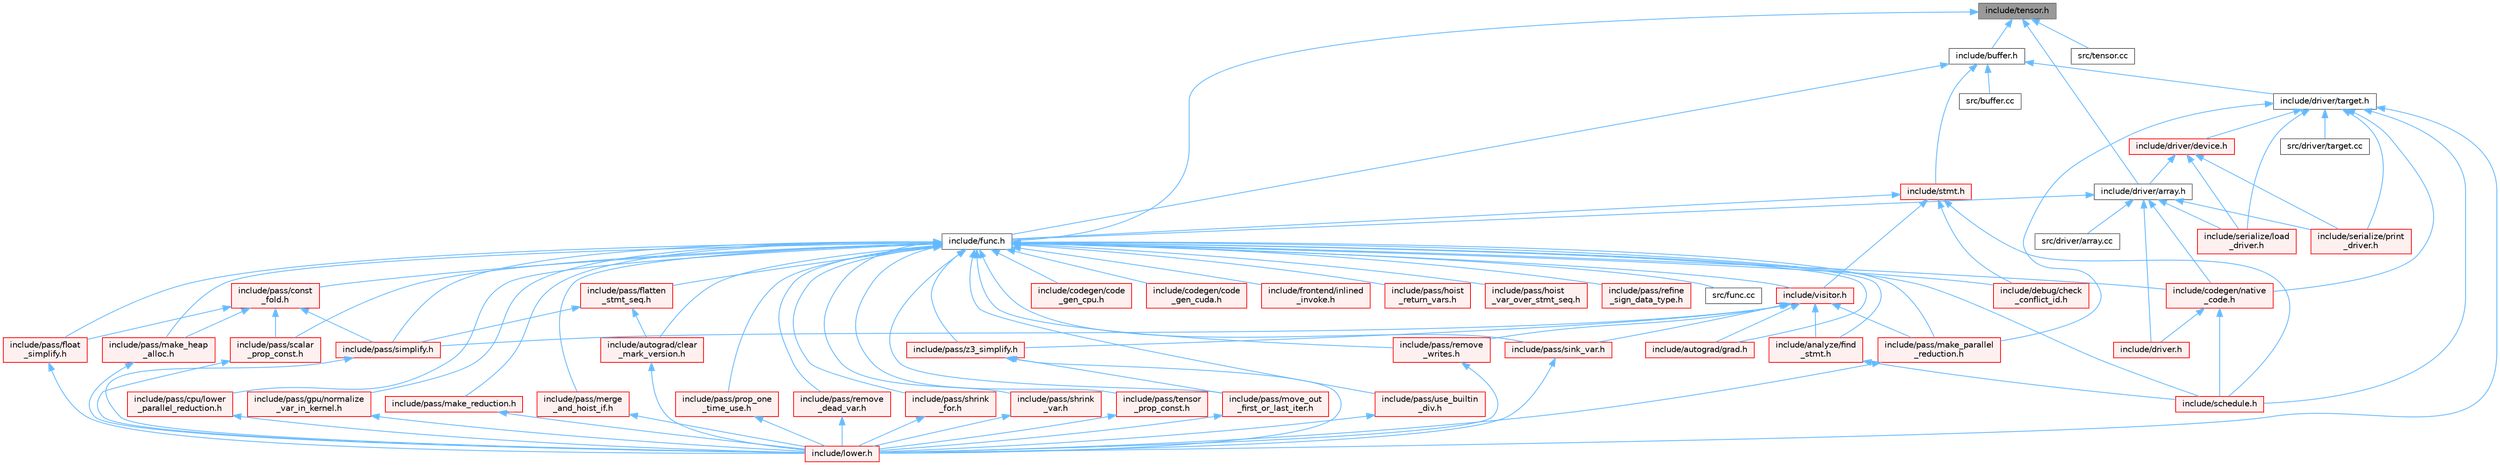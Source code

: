 digraph "include/tensor.h"
{
 // LATEX_PDF_SIZE
  bgcolor="transparent";
  edge [fontname=Helvetica,fontsize=10,labelfontname=Helvetica,labelfontsize=10];
  node [fontname=Helvetica,fontsize=10,shape=box,height=0.2,width=0.4];
  Node1 [label="include/tensor.h",height=0.2,width=0.4,color="gray40", fillcolor="grey60", style="filled", fontcolor="black",tooltip=" "];
  Node1 -> Node2 [dir="back",color="steelblue1",style="solid"];
  Node2 [label="include/buffer.h",height=0.2,width=0.4,color="grey40", fillcolor="white", style="filled",URL="$buffer_8h.html",tooltip=" "];
  Node2 -> Node3 [dir="back",color="steelblue1",style="solid"];
  Node3 [label="include/driver/target.h",height=0.2,width=0.4,color="grey40", fillcolor="white", style="filled",URL="$target_8h.html",tooltip=" "];
  Node3 -> Node4 [dir="back",color="steelblue1",style="solid"];
  Node4 [label="include/codegen/native\l_code.h",height=0.2,width=0.4,color="red", fillcolor="#FFF0F0", style="filled",URL="$native__code_8h.html",tooltip=" "];
  Node4 -> Node20 [dir="back",color="steelblue1",style="solid"];
  Node20 [label="include/driver.h",height=0.2,width=0.4,color="red", fillcolor="#FFF0F0", style="filled",URL="$driver_8h.html",tooltip=" "];
  Node4 -> Node22 [dir="back",color="steelblue1",style="solid"];
  Node22 [label="include/schedule.h",height=0.2,width=0.4,color="red", fillcolor="#FFF0F0", style="filled",URL="$schedule_8h.html",tooltip=" "];
  Node3 -> Node55 [dir="back",color="steelblue1",style="solid"];
  Node55 [label="include/driver/device.h",height=0.2,width=0.4,color="red", fillcolor="#FFF0F0", style="filled",URL="$device_8h.html",tooltip=" "];
  Node55 -> Node56 [dir="back",color="steelblue1",style="solid"];
  Node56 [label="include/driver/array.h",height=0.2,width=0.4,color="grey40", fillcolor="white", style="filled",URL="$array_8h.html",tooltip=" "];
  Node56 -> Node4 [dir="back",color="steelblue1",style="solid"];
  Node56 -> Node20 [dir="back",color="steelblue1",style="solid"];
  Node56 -> Node57 [dir="back",color="steelblue1",style="solid"];
  Node57 [label="include/func.h",height=0.2,width=0.4,color="grey40", fillcolor="white", style="filled",URL="$func_8h.html",tooltip=" "];
  Node57 -> Node58 [dir="back",color="steelblue1",style="solid"];
  Node58 [label="include/analyze/find\l_stmt.h",height=0.2,width=0.4,color="red", fillcolor="#FFF0F0", style="filled",URL="$find__stmt_8h.html",tooltip=" "];
  Node58 -> Node22 [dir="back",color="steelblue1",style="solid"];
  Node57 -> Node127 [dir="back",color="steelblue1",style="solid"];
  Node127 [label="include/autograd/clear\l_mark_version.h",height=0.2,width=0.4,color="red", fillcolor="#FFF0F0", style="filled",URL="$clear__mark__version_8h.html",tooltip=" "];
  Node127 -> Node69 [dir="back",color="steelblue1",style="solid"];
  Node69 [label="include/lower.h",height=0.2,width=0.4,color="red", fillcolor="#FFF0F0", style="filled",URL="$lower_8h.html",tooltip=" "];
  Node57 -> Node128 [dir="back",color="steelblue1",style="solid"];
  Node128 [label="include/autograd/grad.h",height=0.2,width=0.4,color="red", fillcolor="#FFF0F0", style="filled",URL="$grad_8h.html",tooltip=" "];
  Node57 -> Node7 [dir="back",color="steelblue1",style="solid"];
  Node7 [label="include/codegen/code\l_gen_cpu.h",height=0.2,width=0.4,color="red", fillcolor="#FFF0F0", style="filled",URL="$code__gen__cpu_8h.html",tooltip=" "];
  Node57 -> Node10 [dir="back",color="steelblue1",style="solid"];
  Node10 [label="include/codegen/code\l_gen_cuda.h",height=0.2,width=0.4,color="red", fillcolor="#FFF0F0", style="filled",URL="$code__gen__cuda_8h.html",tooltip=" "];
  Node57 -> Node4 [dir="back",color="steelblue1",style="solid"];
  Node57 -> Node129 [dir="back",color="steelblue1",style="solid"];
  Node129 [label="include/debug/check\l_conflict_id.h",height=0.2,width=0.4,color="red", fillcolor="#FFF0F0", style="filled",URL="$check__conflict__id_8h.html",tooltip=" "];
  Node57 -> Node131 [dir="back",color="steelblue1",style="solid"];
  Node131 [label="include/frontend/inlined\l_invoke.h",height=0.2,width=0.4,color="red", fillcolor="#FFF0F0", style="filled",URL="$inlined__invoke_8h.html",tooltip=" "];
  Node57 -> Node132 [dir="back",color="steelblue1",style="solid"];
  Node132 [label="include/pass/const\l_fold.h",height=0.2,width=0.4,color="red", fillcolor="#FFF0F0", style="filled",URL="$const__fold_8h.html",tooltip=" "];
  Node132 -> Node134 [dir="back",color="steelblue1",style="solid"];
  Node134 [label="include/pass/float\l_simplify.h",height=0.2,width=0.4,color="red", fillcolor="#FFF0F0", style="filled",URL="$float__simplify_8h.html",tooltip=" "];
  Node134 -> Node69 [dir="back",color="steelblue1",style="solid"];
  Node132 -> Node136 [dir="back",color="steelblue1",style="solid"];
  Node136 [label="include/pass/make_heap\l_alloc.h",height=0.2,width=0.4,color="red", fillcolor="#FFF0F0", style="filled",URL="$make__heap__alloc_8h.html",tooltip=" "];
  Node136 -> Node69 [dir="back",color="steelblue1",style="solid"];
  Node132 -> Node137 [dir="back",color="steelblue1",style="solid"];
  Node137 [label="include/pass/scalar\l_prop_const.h",height=0.2,width=0.4,color="red", fillcolor="#FFF0F0", style="filled",URL="$scalar__prop__const_8h.html",tooltip=" "];
  Node137 -> Node69 [dir="back",color="steelblue1",style="solid"];
  Node132 -> Node84 [dir="back",color="steelblue1",style="solid"];
  Node84 [label="include/pass/simplify.h",height=0.2,width=0.4,color="red", fillcolor="#FFF0F0", style="filled",URL="$simplify_8h.html",tooltip=" "];
  Node84 -> Node69 [dir="back",color="steelblue1",style="solid"];
  Node57 -> Node139 [dir="back",color="steelblue1",style="solid"];
  Node139 [label="include/pass/cpu/lower\l_parallel_reduction.h",height=0.2,width=0.4,color="red", fillcolor="#FFF0F0", style="filled",URL="$cpu_2lower__parallel__reduction_8h.html",tooltip=" "];
  Node139 -> Node69 [dir="back",color="steelblue1",style="solid"];
  Node57 -> Node140 [dir="back",color="steelblue1",style="solid"];
  Node140 [label="include/pass/flatten\l_stmt_seq.h",height=0.2,width=0.4,color="red", fillcolor="#FFF0F0", style="filled",URL="$flatten__stmt__seq_8h.html",tooltip=" "];
  Node140 -> Node127 [dir="back",color="steelblue1",style="solid"];
  Node140 -> Node84 [dir="back",color="steelblue1",style="solid"];
  Node57 -> Node134 [dir="back",color="steelblue1",style="solid"];
  Node57 -> Node97 [dir="back",color="steelblue1",style="solid"];
  Node97 [label="include/pass/gpu/normalize\l_var_in_kernel.h",height=0.2,width=0.4,color="red", fillcolor="#FFF0F0", style="filled",URL="$normalize__var__in__kernel_8h.html",tooltip=" "];
  Node97 -> Node69 [dir="back",color="steelblue1",style="solid"];
  Node57 -> Node144 [dir="back",color="steelblue1",style="solid"];
  Node144 [label="include/pass/hoist\l_return_vars.h",height=0.2,width=0.4,color="red", fillcolor="#FFF0F0", style="filled",URL="$hoist__return__vars_8h.html",tooltip=" "];
  Node57 -> Node146 [dir="back",color="steelblue1",style="solid"];
  Node146 [label="include/pass/hoist\l_var_over_stmt_seq.h",height=0.2,width=0.4,color="red", fillcolor="#FFF0F0", style="filled",URL="$hoist__var__over__stmt__seq_8h.html",tooltip=" "];
  Node57 -> Node136 [dir="back",color="steelblue1",style="solid"];
  Node57 -> Node147 [dir="back",color="steelblue1",style="solid"];
  Node147 [label="include/pass/make_parallel\l_reduction.h",height=0.2,width=0.4,color="red", fillcolor="#FFF0F0", style="filled",URL="$make__parallel__reduction_8h.html",tooltip=" "];
  Node147 -> Node69 [dir="back",color="steelblue1",style="solid"];
  Node57 -> Node148 [dir="back",color="steelblue1",style="solid"];
  Node148 [label="include/pass/make_reduction.h",height=0.2,width=0.4,color="red", fillcolor="#FFF0F0", style="filled",URL="$make__reduction_8h.html",tooltip=" "];
  Node148 -> Node69 [dir="back",color="steelblue1",style="solid"];
  Node57 -> Node149 [dir="back",color="steelblue1",style="solid"];
  Node149 [label="include/pass/merge\l_and_hoist_if.h",height=0.2,width=0.4,color="red", fillcolor="#FFF0F0", style="filled",URL="$merge__and__hoist__if_8h.html",tooltip=" "];
  Node149 -> Node69 [dir="back",color="steelblue1",style="solid"];
  Node57 -> Node150 [dir="back",color="steelblue1",style="solid"];
  Node150 [label="include/pass/move_out\l_first_or_last_iter.h",height=0.2,width=0.4,color="red", fillcolor="#FFF0F0", style="filled",URL="$move__out__first__or__last__iter_8h.html",tooltip=" "];
  Node150 -> Node69 [dir="back",color="steelblue1",style="solid"];
  Node57 -> Node152 [dir="back",color="steelblue1",style="solid"];
  Node152 [label="include/pass/prop_one\l_time_use.h",height=0.2,width=0.4,color="red", fillcolor="#FFF0F0", style="filled",URL="$prop__one__time__use_8h.html",tooltip=" "];
  Node152 -> Node69 [dir="back",color="steelblue1",style="solid"];
  Node57 -> Node153 [dir="back",color="steelblue1",style="solid"];
  Node153 [label="include/pass/refine\l_sign_data_type.h",height=0.2,width=0.4,color="red", fillcolor="#FFF0F0", style="filled",URL="$refine__sign__data__type_8h.html",tooltip=" "];
  Node57 -> Node155 [dir="back",color="steelblue1",style="solid"];
  Node155 [label="include/pass/remove\l_dead_var.h",height=0.2,width=0.4,color="red", fillcolor="#FFF0F0", style="filled",URL="$remove__dead__var_8h.html",tooltip=" "];
  Node155 -> Node69 [dir="back",color="steelblue1",style="solid"];
  Node57 -> Node156 [dir="back",color="steelblue1",style="solid"];
  Node156 [label="include/pass/remove\l_writes.h",height=0.2,width=0.4,color="red", fillcolor="#FFF0F0", style="filled",URL="$remove__writes_8h.html",tooltip=" "];
  Node156 -> Node69 [dir="back",color="steelblue1",style="solid"];
  Node57 -> Node137 [dir="back",color="steelblue1",style="solid"];
  Node57 -> Node68 [dir="back",color="steelblue1",style="solid"];
  Node68 [label="include/pass/shrink\l_for.h",height=0.2,width=0.4,color="red", fillcolor="#FFF0F0", style="filled",URL="$shrink__for_8h.html",tooltip=" "];
  Node68 -> Node69 [dir="back",color="steelblue1",style="solid"];
  Node57 -> Node82 [dir="back",color="steelblue1",style="solid"];
  Node82 [label="include/pass/shrink\l_var.h",height=0.2,width=0.4,color="red", fillcolor="#FFF0F0", style="filled",URL="$shrink__var_8h.html",tooltip=" "];
  Node82 -> Node69 [dir="back",color="steelblue1",style="solid"];
  Node57 -> Node84 [dir="back",color="steelblue1",style="solid"];
  Node57 -> Node158 [dir="back",color="steelblue1",style="solid"];
  Node158 [label="include/pass/sink_var.h",height=0.2,width=0.4,color="red", fillcolor="#FFF0F0", style="filled",URL="$sink__var_8h.html",tooltip=" "];
  Node158 -> Node69 [dir="back",color="steelblue1",style="solid"];
  Node57 -> Node159 [dir="back",color="steelblue1",style="solid"];
  Node159 [label="include/pass/tensor\l_prop_const.h",height=0.2,width=0.4,color="red", fillcolor="#FFF0F0", style="filled",URL="$tensor__prop__const_8h.html",tooltip=" "];
  Node159 -> Node69 [dir="back",color="steelblue1",style="solid"];
  Node57 -> Node92 [dir="back",color="steelblue1",style="solid"];
  Node92 [label="include/pass/use_builtin\l_div.h",height=0.2,width=0.4,color="red", fillcolor="#FFF0F0", style="filled",URL="$use__builtin__div_8h.html",tooltip=" "];
  Node92 -> Node69 [dir="back",color="steelblue1",style="solid"];
  Node57 -> Node160 [dir="back",color="steelblue1",style="solid"];
  Node160 [label="include/pass/z3_simplify.h",height=0.2,width=0.4,color="red", fillcolor="#FFF0F0", style="filled",URL="$z3__simplify_8h.html",tooltip=" "];
  Node160 -> Node69 [dir="back",color="steelblue1",style="solid"];
  Node160 -> Node150 [dir="back",color="steelblue1",style="solid"];
  Node57 -> Node22 [dir="back",color="steelblue1",style="solid"];
  Node57 -> Node161 [dir="back",color="steelblue1",style="solid"];
  Node161 [label="include/visitor.h",height=0.2,width=0.4,color="red", fillcolor="#FFF0F0", style="filled",URL="$visitor_8h.html",tooltip=" "];
  Node161 -> Node58 [dir="back",color="steelblue1",style="solid"];
  Node161 -> Node128 [dir="back",color="steelblue1",style="solid"];
  Node161 -> Node147 [dir="back",color="steelblue1",style="solid"];
  Node161 -> Node156 [dir="back",color="steelblue1",style="solid"];
  Node161 -> Node84 [dir="back",color="steelblue1",style="solid"];
  Node161 -> Node158 [dir="back",color="steelblue1",style="solid"];
  Node161 -> Node160 [dir="back",color="steelblue1",style="solid"];
  Node57 -> Node185 [dir="back",color="steelblue1",style="solid"];
  Node185 [label="src/func.cc",height=0.2,width=0.4,color="grey40", fillcolor="white", style="filled",URL="$func_8cc.html",tooltip=" "];
  Node56 -> Node186 [dir="back",color="steelblue1",style="solid"];
  Node186 [label="include/serialize/load\l_driver.h",height=0.2,width=0.4,color="red", fillcolor="#FFF0F0", style="filled",URL="$load__driver_8h.html",tooltip=" "];
  Node56 -> Node188 [dir="back",color="steelblue1",style="solid"];
  Node188 [label="include/serialize/print\l_driver.h",height=0.2,width=0.4,color="red", fillcolor="#FFF0F0", style="filled",URL="$print__driver_8h.html",tooltip=" "];
  Node56 -> Node190 [dir="back",color="steelblue1",style="solid"];
  Node190 [label="src/driver/array.cc",height=0.2,width=0.4,color="grey40", fillcolor="white", style="filled",URL="$array_8cc.html",tooltip=" "];
  Node55 -> Node186 [dir="back",color="steelblue1",style="solid"];
  Node55 -> Node188 [dir="back",color="steelblue1",style="solid"];
  Node3 -> Node69 [dir="back",color="steelblue1",style="solid"];
  Node3 -> Node147 [dir="back",color="steelblue1",style="solid"];
  Node3 -> Node22 [dir="back",color="steelblue1",style="solid"];
  Node3 -> Node186 [dir="back",color="steelblue1",style="solid"];
  Node3 -> Node188 [dir="back",color="steelblue1",style="solid"];
  Node3 -> Node193 [dir="back",color="steelblue1",style="solid"];
  Node193 [label="src/driver/target.cc",height=0.2,width=0.4,color="grey40", fillcolor="white", style="filled",URL="$target_8cc.html",tooltip=" "];
  Node2 -> Node57 [dir="back",color="steelblue1",style="solid"];
  Node2 -> Node194 [dir="back",color="steelblue1",style="solid"];
  Node194 [label="include/stmt.h",height=0.2,width=0.4,color="red", fillcolor="#FFF0F0", style="filled",URL="$stmt_8h.html",tooltip=" "];
  Node194 -> Node129 [dir="back",color="steelblue1",style="solid"];
  Node194 -> Node57 [dir="back",color="steelblue1",style="solid"];
  Node194 -> Node22 [dir="back",color="steelblue1",style="solid"];
  Node194 -> Node161 [dir="back",color="steelblue1",style="solid"];
  Node2 -> Node216 [dir="back",color="steelblue1",style="solid"];
  Node216 [label="src/buffer.cc",height=0.2,width=0.4,color="grey40", fillcolor="white", style="filled",URL="$buffer_8cc.html",tooltip=" "];
  Node1 -> Node56 [dir="back",color="steelblue1",style="solid"];
  Node1 -> Node57 [dir="back",color="steelblue1",style="solid"];
  Node1 -> Node223 [dir="back",color="steelblue1",style="solid"];
  Node223 [label="src/tensor.cc",height=0.2,width=0.4,color="grey40", fillcolor="white", style="filled",URL="$tensor_8cc.html",tooltip=" "];
}
